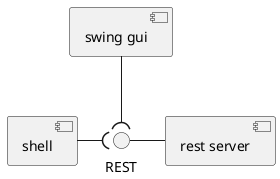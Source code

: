 @startuml

'!theme mono
'COMMENT - skinparam linetype ortho

component shell
component swinggui as "swing gui"
component restserver as "rest server"

interface restserverrest as "REST"

restserver -LEFT- restserverrest

restserverrest )-LEFT- shell
restserverrest )-UP- swinggui

@enduml
